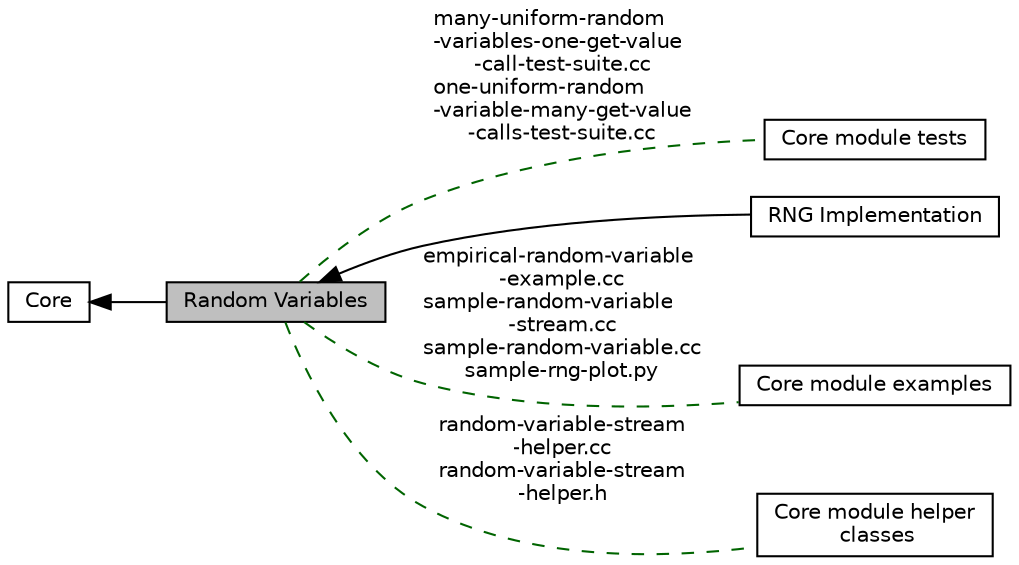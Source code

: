 digraph "Random Variables"
{
  edge [fontname="Helvetica",fontsize="10",labelfontname="Helvetica",labelfontsize="10"];
  node [fontname="Helvetica",fontsize="10",shape=box];
  rankdir=LR;
  Node5 [label="Core module tests",height=0.2,width=0.4,color="black", fillcolor="white", style="filled",URL="$group__core-tests.html",tooltip="TestSuites for the Core module."];
  Node3 [label="RNG Implementation",height=0.2,width=0.4,color="black", fillcolor="white", style="filled",URL="$group__rngimpl.html",tooltip=" "];
  Node4 [label="Core module examples",height=0.2,width=0.4,color="black", fillcolor="white", style="filled",URL="$group__core-examples.html",tooltip="Programs which illustrate use of core module functionality."];
  Node1 [label="Random Variables",height=0.2,width=0.4,color="black", fillcolor="grey75", style="filled", fontcolor="black",tooltip="ns-3 random numbers are provided via instances of ns3::RandomVariableStream."];
  Node6 [label="Core module helper\l classes",height=0.2,width=0.4,color="black", fillcolor="white", style="filled",URL="$group__core-helpers.html",tooltip="Helper classes for the Core module."];
  Node2 [label="Core",height=0.2,width=0.4,color="black", fillcolor="white", style="filled",URL="$group__core.html",tooltip="The \"core\" module contains:"];
  Node2->Node1 [shape=plaintext, dir="back", style="solid"];
  Node1->Node3 [shape=plaintext, dir="back", style="solid"];
  Node1->Node4 [shape=plaintext, label="empirical-random-variable\l-example.cc\nsample-random-variable\l-stream.cc\nsample-random-variable.cc\nsample-rng-plot.py", color="darkgreen", dir="none", style="dashed"];
  Node1->Node5 [shape=plaintext, label="many-uniform-random\l-variables-one-get-value\l-call-test-suite.cc\none-uniform-random\l-variable-many-get-value\l-calls-test-suite.cc", color="darkgreen", dir="none", style="dashed"];
  Node1->Node6 [shape=plaintext, label="random-variable-stream\l-helper.cc\nrandom-variable-stream\l-helper.h", color="darkgreen", dir="none", style="dashed"];
}
